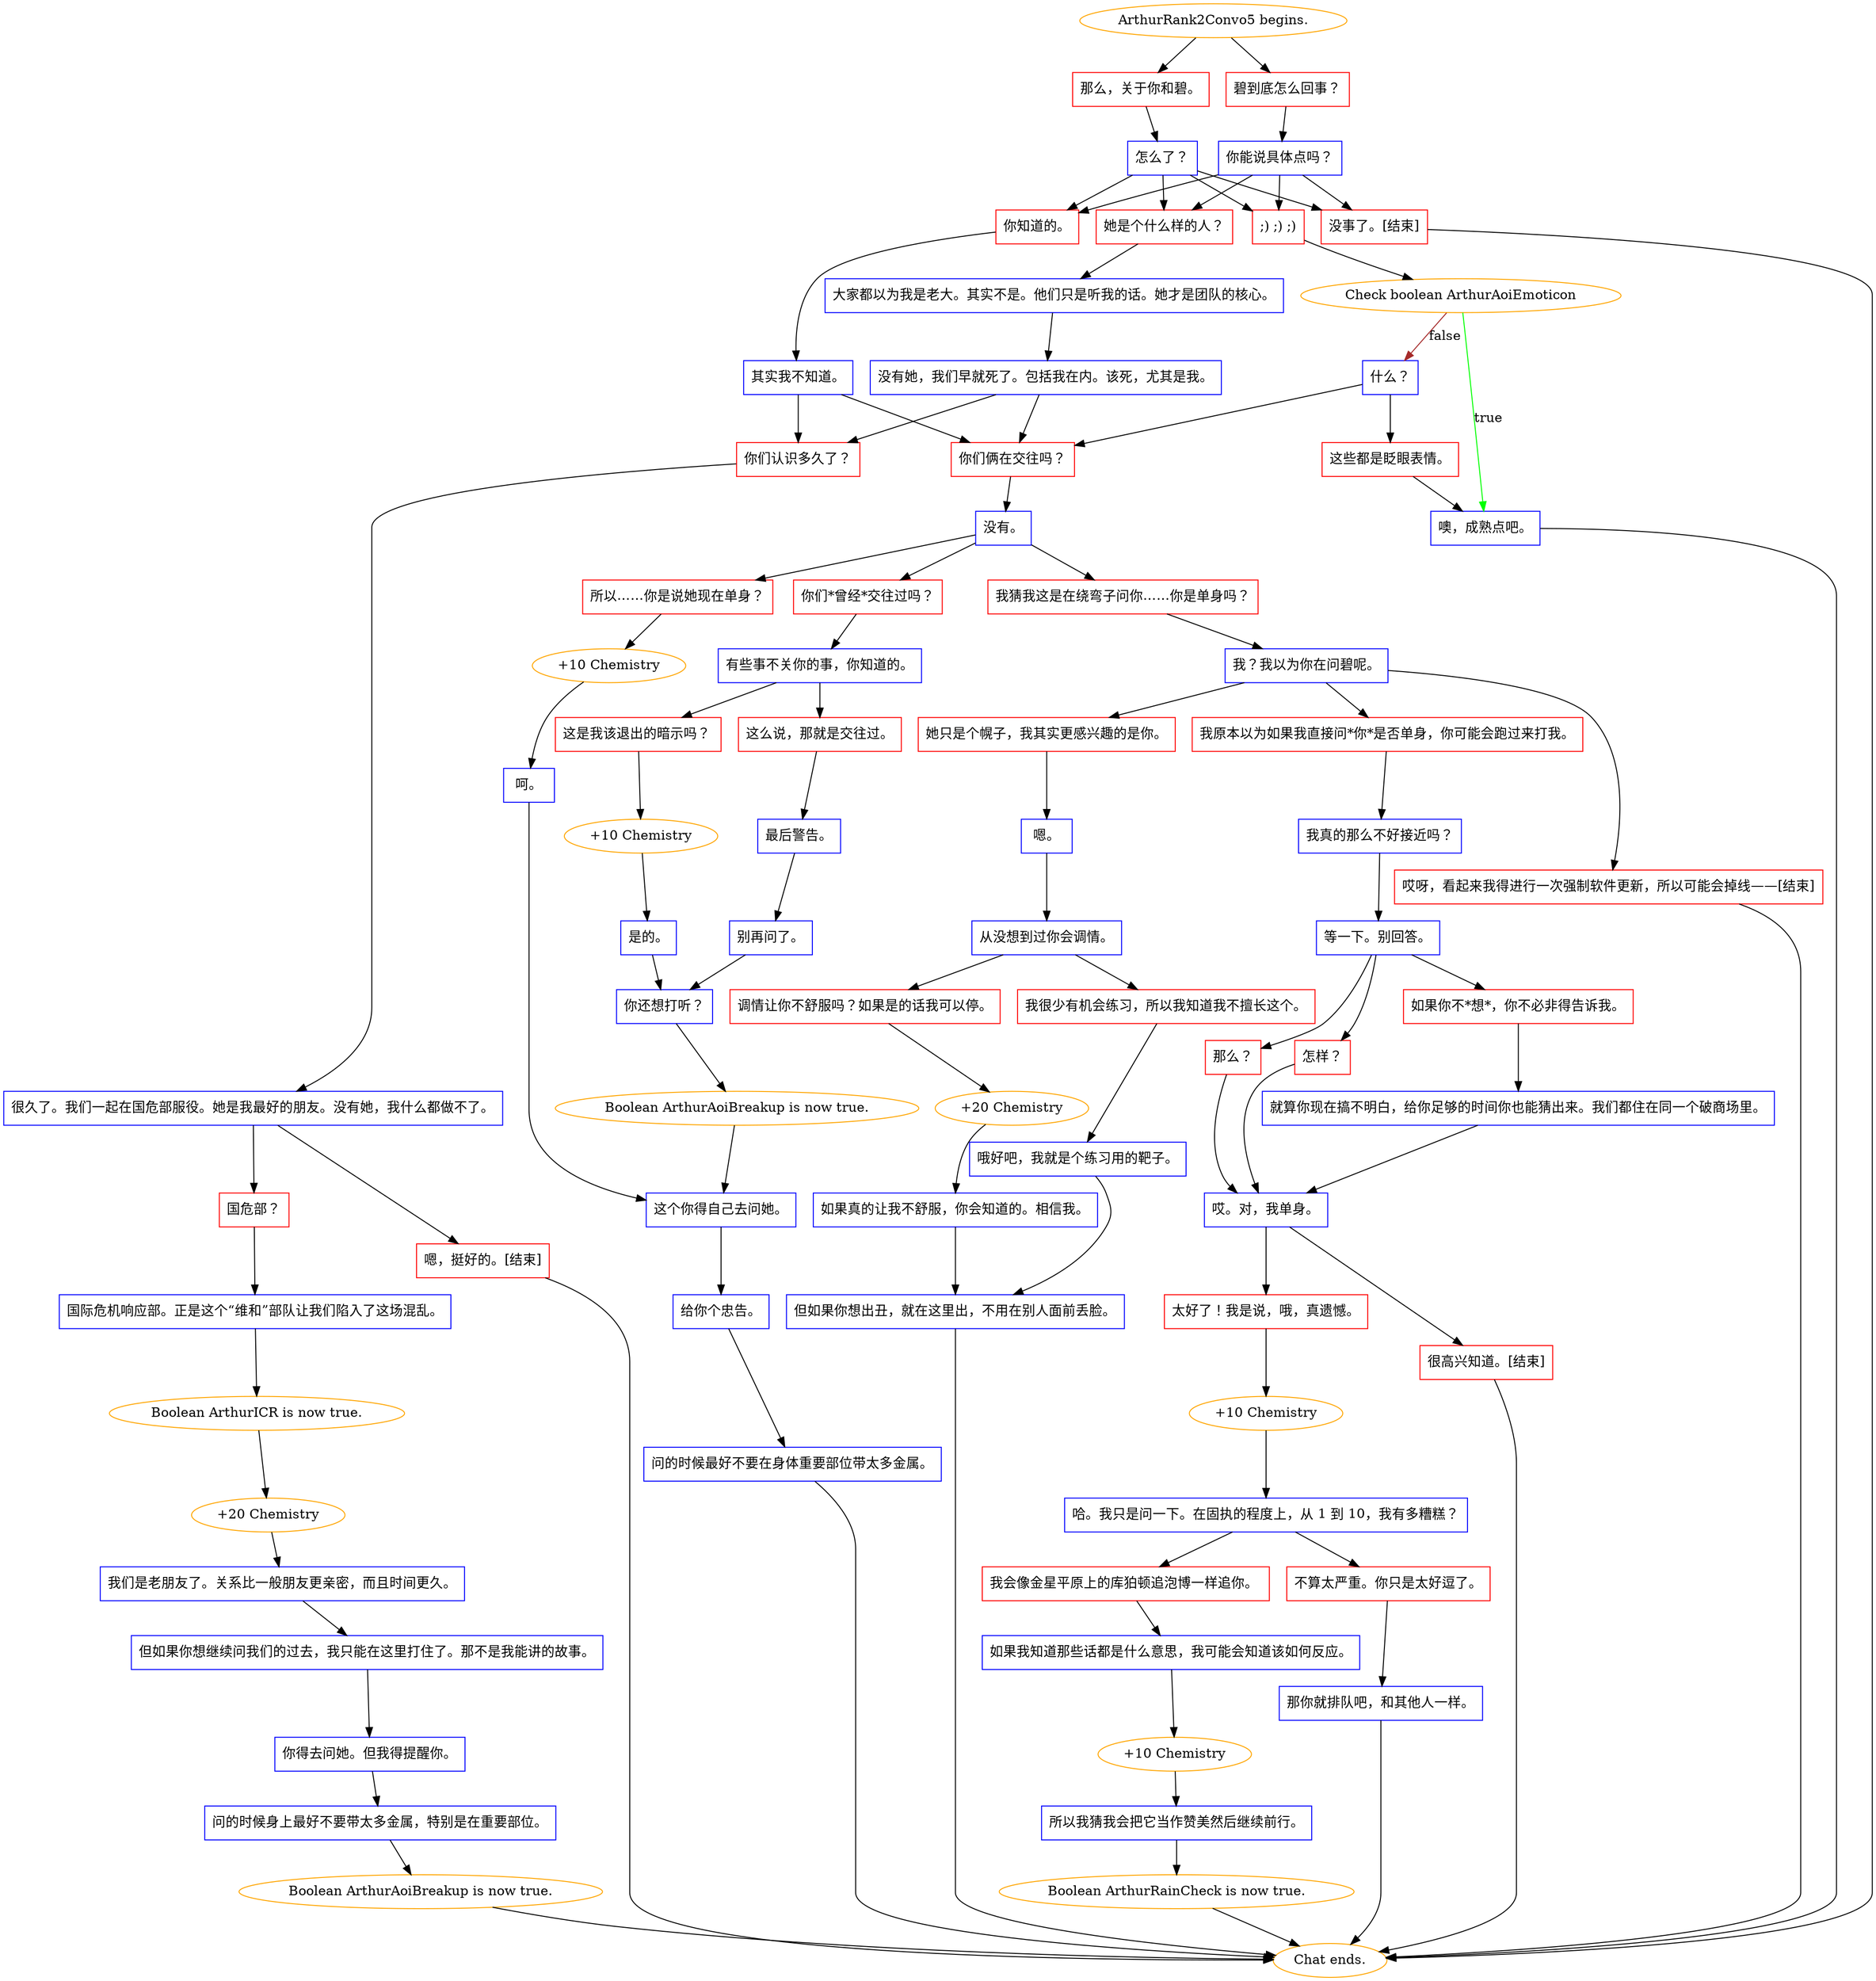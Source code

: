 digraph {
	"ArthurRank2Convo5 begins." [color=orange];
		"ArthurRank2Convo5 begins." -> j1049609972;
		"ArthurRank2Convo5 begins." -> j1609499329;
	j1049609972 [label="碧到底怎么回事？",shape=box,color=red];
		j1049609972 -> j2382720940;
	j1609499329 [label="那么，关于你和碧。",shape=box,color=red];
		j1609499329 -> j1156857603;
	j2382720940 [label="你能说具体点吗？",shape=box,color=blue];
		j2382720940 -> j1804397862;
		j2382720940 -> j4244119041;
		j2382720940 -> j3444455187;
		j2382720940 -> j457806862;
	j1156857603 [label="怎么了？",shape=box,color=blue];
		j1156857603 -> j1804397862;
		j1156857603 -> j4244119041;
		j1156857603 -> j3444455187;
		j1156857603 -> j457806862;
	j1804397862 [label="她是个什么样的人？",shape=box,color=red];
		j1804397862 -> j1233868529;
	j4244119041 [label="你知道的。",shape=box,color=red];
		j4244119041 -> j1751143520;
	j3444455187 [label=";) ;) ;)",shape=box,color=red];
		j3444455187 -> j2572511845;
	j457806862 [label="没事了。[结束]",shape=box,color=red];
		j457806862 -> "Chat ends.";
	j1233868529 [label="大家都以为我是老大。其实不是。他们只是听我的话。她才是团队的核心。",shape=box,color=blue];
		j1233868529 -> j1073413012;
	j1751143520 [label="其实我不知道。",shape=box,color=blue];
		j1751143520 -> j2477174575;
		j1751143520 -> j1331331930;
	j2572511845 [label="Check boolean ArthurAoiEmoticon",color=orange];
		j2572511845 -> j2424852754 [label=true,color=green];
		j2572511845 -> j2462369110 [label=false,color=brown];
	"Chat ends." [color=orange];
	j1073413012 [label="没有她，我们早就死了。包括我在内。该死，尤其是我。",shape=box,color=blue];
		j1073413012 -> j1331331930;
		j1073413012 -> j2477174575;
	j2477174575 [label="你们俩在交往吗？",shape=box,color=red];
		j2477174575 -> j1622699273;
	j1331331930 [label="你们认识多久了？",shape=box,color=red];
		j1331331930 -> j2261942803;
	j2424852754 [label="噢，成熟点吧。",shape=box,color=blue];
		j2424852754 -> "Chat ends.";
	j2462369110 [label="什么？",shape=box,color=blue];
		j2462369110 -> j3396549763;
		j2462369110 -> j2477174575;
	j1622699273 [label="没有。",shape=box,color=blue];
		j1622699273 -> j1333080463;
		j1622699273 -> j271319565;
		j1622699273 -> j4174146959;
	j2261942803 [label="很久了。我们一起在国危部服役。她是我最好的朋友。没有她，我什么都做不了。",shape=box,color=blue];
		j2261942803 -> j3700607845;
		j2261942803 -> j1394030053;
	j3396549763 [label="这些都是眨眼表情。",shape=box,color=red];
		j3396549763 -> j2424852754;
	j1333080463 [label="所以……你是说她现在单身？",shape=box,color=red];
		j1333080463 -> j3640438322;
	j271319565 [label="你们*曾经*交往过吗？",shape=box,color=red];
		j271319565 -> j1209239369;
	j4174146959 [label="我猜我这是在绕弯子问你……你是单身吗？",shape=box,color=red];
		j4174146959 -> j3688110925;
	j3700607845 [label="国危部？",shape=box,color=red];
		j3700607845 -> j4032986143;
	j1394030053 [label="嗯，挺好的。[结束]",shape=box,color=red];
		j1394030053 -> "Chat ends.";
	j3640438322 [label="+10 Chemistry",color=orange];
		j3640438322 -> j1973071790;
	j1209239369 [label="有些事不关你的事，你知道的。",shape=box,color=blue];
		j1209239369 -> j3941214516;
		j1209239369 -> j1254772106;
	j3688110925 [label="我？我以为你在问碧呢。",shape=box,color=blue];
		j3688110925 -> j1208953113;
		j3688110925 -> j1660745014;
		j3688110925 -> j2458662790;
	j4032986143 [label="国际危机响应部。正是这个“维和”部队让我们陷入了这场混乱。",shape=box,color=blue];
		j4032986143 -> j1155962854;
	j1973071790 [label="呵。",shape=box,color=blue];
		j1973071790 -> j758776788;
	j3941214516 [label="这么说，那就是交往过。",shape=box,color=red];
		j3941214516 -> j2866077179;
	j1254772106 [label="这是我该退出的暗示吗？ ",shape=box,color=red];
		j1254772106 -> j2203610548;
	j1208953113 [label="她只是个幌子，我其实更感兴趣的是你。",shape=box,color=red];
		j1208953113 -> j1473770043;
	j1660745014 [label="我原本以为如果我直接问*你*是否单身，你可能会跑过来打我。",shape=box,color=red];
		j1660745014 -> j4004079480;
	j2458662790 [label="哎呀，看起来我得进行一次强制软件更新，所以可能会掉线——[结束]",shape=box,color=red];
		j2458662790 -> "Chat ends.";
	j1155962854 [label="Boolean ArthurICR is now true.",color=orange];
		j1155962854 -> j2641326601;
	j758776788 [label="这个你得自己去问她。",shape=box,color=blue];
		j758776788 -> j3927675964;
	j2866077179 [label="最后警告。",shape=box,color=blue];
		j2866077179 -> j1322685737;
	j2203610548 [label="+10 Chemistry",color=orange];
		j2203610548 -> j3862388859;
	j1473770043 [label="嗯。",shape=box,color=blue];
		j1473770043 -> j2251484418;
	j4004079480 [label="我真的那么不好接近吗？",shape=box,color=blue];
		j4004079480 -> j478776792;
	j2641326601 [label="+20 Chemistry",color=orange];
		j2641326601 -> j1205150969;
	j3927675964 [label="给你个忠告。",shape=box,color=blue];
		j3927675964 -> j1500938322;
	j1322685737 [label="别再问了。",shape=box,color=blue];
		j1322685737 -> j2420486890;
	j3862388859 [label="是的。",shape=box,color=blue];
		j3862388859 -> j2420486890;
	j2251484418 [label="从没想到过你会调情。",shape=box,color=blue];
		j2251484418 -> j1854731731;
		j2251484418 -> j3353900584;
	j478776792 [label="等一下。别回答。",shape=box,color=blue];
		j478776792 -> j3860281037;
		j478776792 -> j1315250742;
		j478776792 -> j2902590770;
	j1205150969 [label="我们是老朋友了。关系比一般朋友更亲密，而且时间更久。",shape=box,color=blue];
		j1205150969 -> j968468851;
	j1500938322 [label="问的时候最好不要在身体重要部位带太多金属。",shape=box,color=blue];
		j1500938322 -> "Chat ends.";
	j2420486890 [label="你还想打听？",shape=box,color=blue];
		j2420486890 -> j83743232;
	j1854731731 [label="调情让你不舒服吗？如果是的话我可以停。",shape=box,color=red];
		j1854731731 -> j4176533500;
	j3353900584 [label="我很少有机会练习，所以我知道我不擅长这个。",shape=box,color=red];
		j3353900584 -> j3147631025;
	j3860281037 [label="那么？",shape=box,color=red];
		j3860281037 -> j3587527807;
	j1315250742 [label="怎样？",shape=box,color=red];
		j1315250742 -> j3587527807;
	j2902590770 [label="如果你不*想*，你不必非得告诉我。",shape=box,color=red];
		j2902590770 -> j2034577410;
	j968468851 [label="但如果你想继续问我们的过去，我只能在这里打住了。那不是我能讲的故事。",shape=box,color=blue];
		j968468851 -> j4158039356;
	j83743232 [label="Boolean ArthurAoiBreakup is now true.",color=orange];
		j83743232 -> j758776788;
	j4176533500 [label="+20 Chemistry",color=orange];
		j4176533500 -> j4112836232;
	j3147631025 [label="哦好吧，我就是个练习用的靶子。",shape=box,color=blue];
		j3147631025 -> j661560188;
	j3587527807 [label="哎。对，我单身。",shape=box,color=blue];
		j3587527807 -> j3901108973;
		j3587527807 -> j931466318;
	j2034577410 [label="就算你现在搞不明白，给你足够的时间你也能猜出来。我们都住在同一个破商场里。",shape=box,color=blue];
		j2034577410 -> j3587527807;
	j4158039356 [label="你得去问她。但我得提醒你。",shape=box,color=blue];
		j4158039356 -> j358201114;
	j4112836232 [label="如果真的让我不舒服，你会知道的。相信我。",shape=box,color=blue];
		j4112836232 -> j661560188;
	j661560188 [label="但如果你想出丑，就在这里出，不用在别人面前丢脸。",shape=box,color=blue];
		j661560188 -> "Chat ends.";
	j3901108973 [label="太好了！我是说，哦，真遗憾。",shape=box,color=red];
		j3901108973 -> j2166744292;
	j931466318 [label="很高兴知道。[结束]",shape=box,color=red];
		j931466318 -> "Chat ends.";
	j358201114 [label="问的时候身上最好不要带太多金属，特别是在重要部位。",shape=box,color=blue];
		j358201114 -> j122023758;
	j2166744292 [label="+10 Chemistry",color=orange];
		j2166744292 -> j917699848;
	j122023758 [label="Boolean ArthurAoiBreakup is now true.",color=orange];
		j122023758 -> "Chat ends.";
	j917699848 [label="哈。我只是问一下。在固执的程度上，从 1 到 10，我有多糟糕？",shape=box,color=blue];
		j917699848 -> j3272797210;
		j917699848 -> j689672077;
	j3272797210 [label="我会像金星平原上的库狛顿追泡博一样追你。 ",shape=box,color=red];
		j3272797210 -> j258817036;
	j689672077 [label="不算太严重。你只是太好逗了。",shape=box,color=red];
		j689672077 -> j4270109142;
	j258817036 [label="如果我知道那些话都是什么意思，我可能会知道该如何反应。",shape=box,color=blue];
		j258817036 -> j2630748263;
	j4270109142 [label="那你就排队吧，和其他人一样。",shape=box,color=blue];
		j4270109142 -> "Chat ends.";
	j2630748263 [label="+10 Chemistry",color=orange];
		j2630748263 -> j3927268383;
	j3927268383 [label="所以我猜我会把它当作赞美然后继续前行。",shape=box,color=blue];
		j3927268383 -> j1820130911;
	j1820130911 [label="Boolean ArthurRainCheck is now true.",color=orange];
		j1820130911 -> "Chat ends.";
}